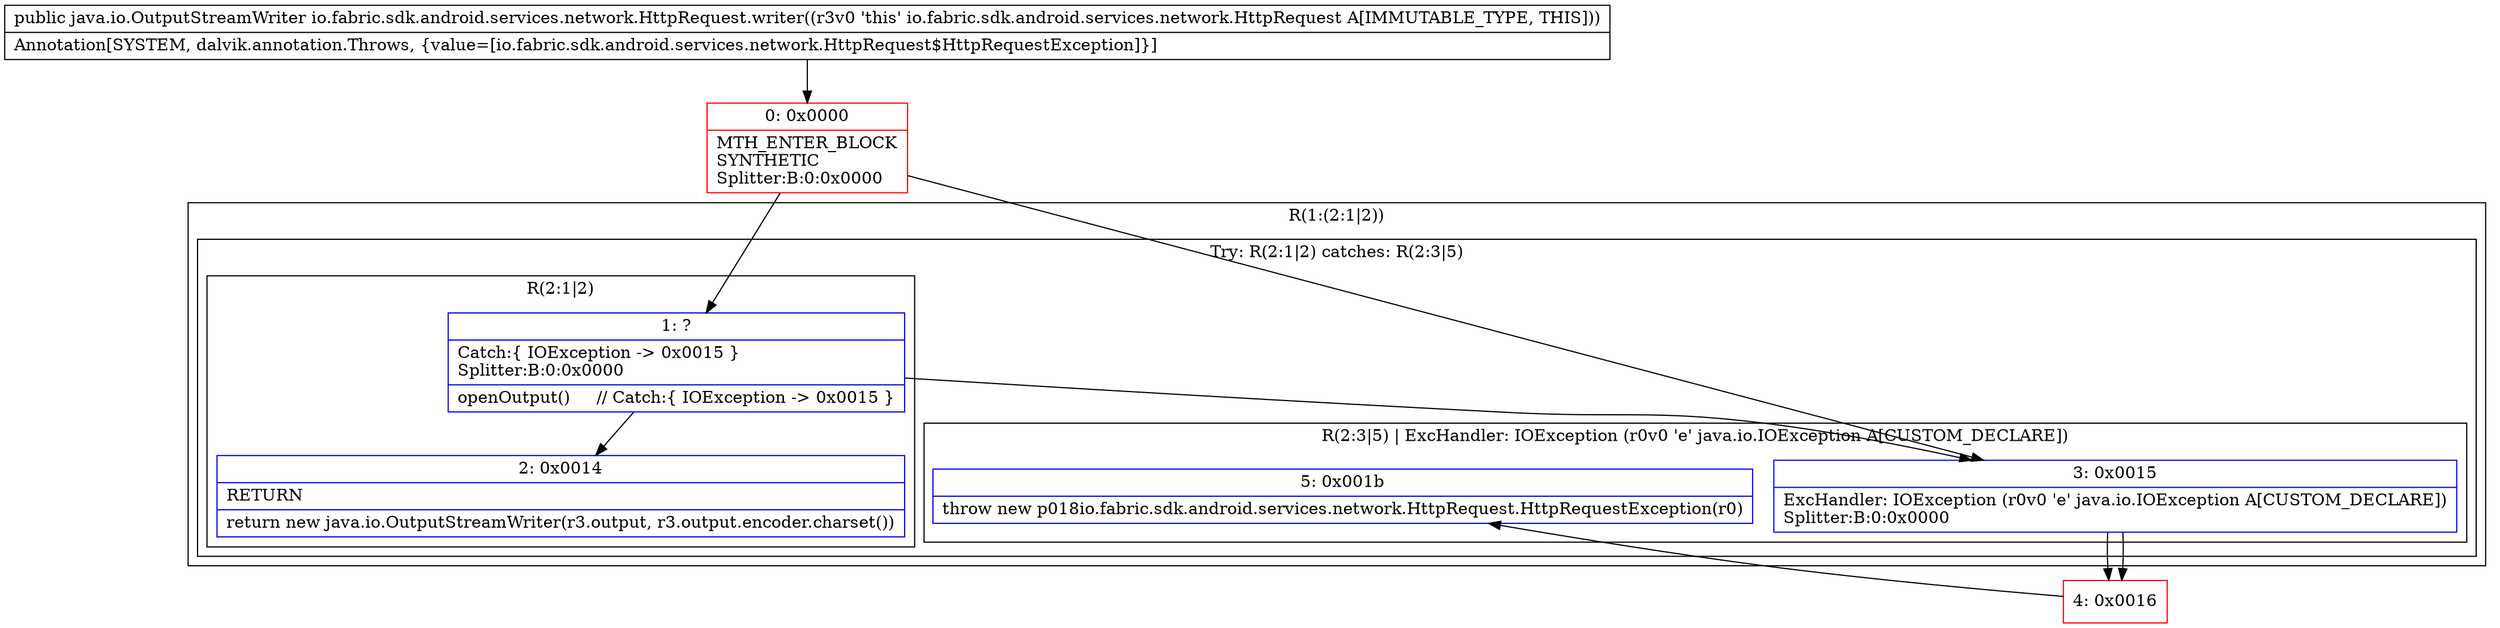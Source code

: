 digraph "CFG forio.fabric.sdk.android.services.network.HttpRequest.writer()Ljava\/io\/OutputStreamWriter;" {
subgraph cluster_Region_1077892134 {
label = "R(1:(2:1|2))";
node [shape=record,color=blue];
subgraph cluster_TryCatchRegion_888359952 {
label = "Try: R(2:1|2) catches: R(2:3|5)";
node [shape=record,color=blue];
subgraph cluster_Region_226067959 {
label = "R(2:1|2)";
node [shape=record,color=blue];
Node_1 [shape=record,label="{1\:\ ?|Catch:\{ IOException \-\> 0x0015 \}\lSplitter:B:0:0x0000\l|openOutput()     \/\/ Catch:\{ IOException \-\> 0x0015 \}\l}"];
Node_2 [shape=record,label="{2\:\ 0x0014|RETURN\l|return new java.io.OutputStreamWriter(r3.output, r3.output.encoder.charset())\l}"];
}
subgraph cluster_Region_359955902 {
label = "R(2:3|5) | ExcHandler: IOException (r0v0 'e' java.io.IOException A[CUSTOM_DECLARE])\l";
node [shape=record,color=blue];
Node_3 [shape=record,label="{3\:\ 0x0015|ExcHandler: IOException (r0v0 'e' java.io.IOException A[CUSTOM_DECLARE])\lSplitter:B:0:0x0000\l}"];
Node_5 [shape=record,label="{5\:\ 0x001b|throw new p018io.fabric.sdk.android.services.network.HttpRequest.HttpRequestException(r0)\l}"];
}
}
}
subgraph cluster_Region_359955902 {
label = "R(2:3|5) | ExcHandler: IOException (r0v0 'e' java.io.IOException A[CUSTOM_DECLARE])\l";
node [shape=record,color=blue];
Node_3 [shape=record,label="{3\:\ 0x0015|ExcHandler: IOException (r0v0 'e' java.io.IOException A[CUSTOM_DECLARE])\lSplitter:B:0:0x0000\l}"];
Node_5 [shape=record,label="{5\:\ 0x001b|throw new p018io.fabric.sdk.android.services.network.HttpRequest.HttpRequestException(r0)\l}"];
}
Node_0 [shape=record,color=red,label="{0\:\ 0x0000|MTH_ENTER_BLOCK\lSYNTHETIC\lSplitter:B:0:0x0000\l}"];
Node_4 [shape=record,color=red,label="{4\:\ 0x0016}"];
MethodNode[shape=record,label="{public java.io.OutputStreamWriter io.fabric.sdk.android.services.network.HttpRequest.writer((r3v0 'this' io.fabric.sdk.android.services.network.HttpRequest A[IMMUTABLE_TYPE, THIS]))  | Annotation[SYSTEM, dalvik.annotation.Throws, \{value=[io.fabric.sdk.android.services.network.HttpRequest$HttpRequestException]\}]\l}"];
MethodNode -> Node_0;
Node_1 -> Node_2;
Node_1 -> Node_3;
Node_3 -> Node_4;
Node_3 -> Node_4;
Node_0 -> Node_1;
Node_0 -> Node_3;
Node_4 -> Node_5;
}

